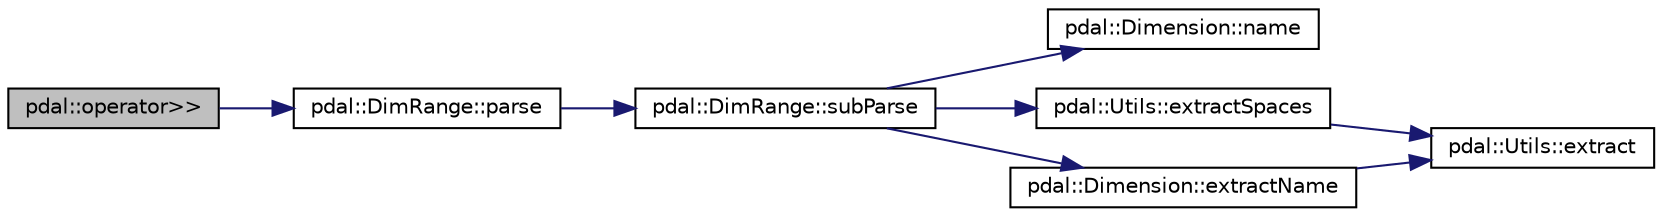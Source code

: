 digraph "pdal::operator&gt;&gt;"
{
  edge [fontname="Helvetica",fontsize="10",labelfontname="Helvetica",labelfontsize="10"];
  node [fontname="Helvetica",fontsize="10",shape=record];
  rankdir="LR";
  Node1 [label="pdal::operator\>\>",height=0.2,width=0.4,color="black", fillcolor="grey75", style="filled", fontcolor="black"];
  Node1 -> Node2 [color="midnightblue",fontsize="10",style="solid",fontname="Helvetica"];
  Node2 [label="pdal::DimRange::parse",height=0.2,width=0.4,color="black", fillcolor="white", style="filled",URL="$structpdal_1_1DimRange.html#af685ed69082be8ea1ad1399da4b62f93"];
  Node2 -> Node3 [color="midnightblue",fontsize="10",style="solid",fontname="Helvetica"];
  Node3 [label="pdal::DimRange::subParse",height=0.2,width=0.4,color="black", fillcolor="white", style="filled",URL="$structpdal_1_1DimRange.html#a6b6b128ffc786bddb749f37ccd9fcf1d"];
  Node3 -> Node4 [color="midnightblue",fontsize="10",style="solid",fontname="Helvetica"];
  Node4 [label="pdal::Dimension::name",height=0.2,width=0.4,color="black", fillcolor="white", style="filled",URL="$namespacepdal_1_1Dimension.html#af3176b0b7e6b4be000317846cf7c2718"];
  Node3 -> Node5 [color="midnightblue",fontsize="10",style="solid",fontname="Helvetica"];
  Node5 [label="pdal::Utils::extractSpaces",height=0.2,width=0.4,color="black", fillcolor="white", style="filled",URL="$namespacepdal_1_1Utils.html#a9bda8c5dbe5ef7cf66e99ba022184934"];
  Node5 -> Node6 [color="midnightblue",fontsize="10",style="solid",fontname="Helvetica"];
  Node6 [label="pdal::Utils::extract",height=0.2,width=0.4,color="black", fillcolor="white", style="filled",URL="$namespacepdal_1_1Utils.html#acae5a19cd66121b77e2599daec48413d"];
  Node3 -> Node7 [color="midnightblue",fontsize="10",style="solid",fontname="Helvetica"];
  Node7 [label="pdal::Dimension::extractName",height=0.2,width=0.4,color="black", fillcolor="white", style="filled",URL="$namespacepdal_1_1Dimension.html#ad7dd00ca79ce099313f3fe405f40cd93"];
  Node7 -> Node6 [color="midnightblue",fontsize="10",style="solid",fontname="Helvetica"];
}

